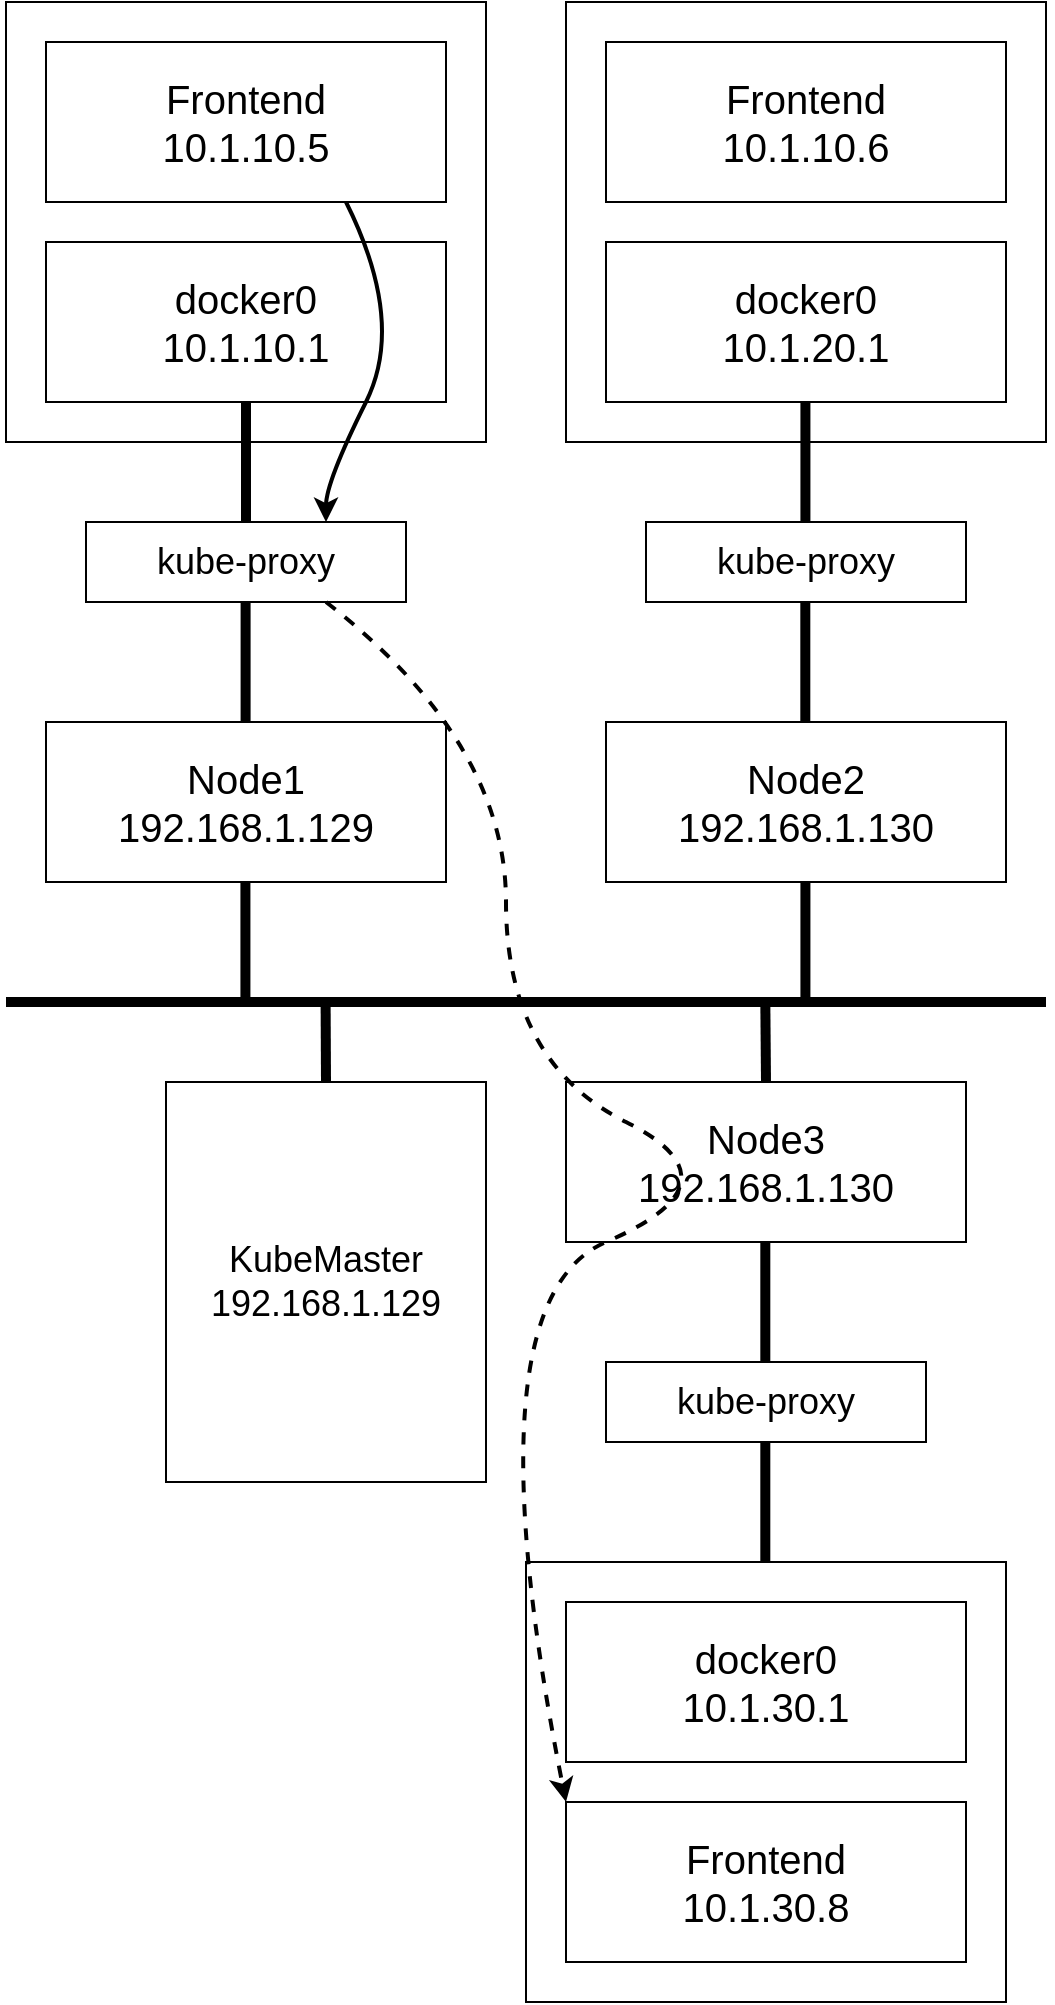 <mxfile version="21.6.1" type="device">
  <diagram name="第 1 页" id="eJQEy5eyRMoU6KBv7s-a">
    <mxGraphModel dx="2868" dy="1672" grid="1" gridSize="10" guides="1" tooltips="1" connect="1" arrows="1" fold="1" page="1" pageScale="1" pageWidth="1169" pageHeight="827" math="0" shadow="0">
      <root>
        <mxCell id="0" />
        <mxCell id="1" parent="0" />
        <mxCell id="-hrx5ehSX-6564y1x-xz-36" value="" style="group" vertex="1" connectable="0" parent="1">
          <mxGeometry x="220" y="60" width="520" height="1000" as="geometry" />
        </mxCell>
        <mxCell id="-hrx5ehSX-6564y1x-xz-8" value="" style="rounded=0;whiteSpace=wrap;html=1;fillColor=none;" vertex="1" parent="-hrx5ehSX-6564y1x-xz-36">
          <mxGeometry x="280" width="240" height="220" as="geometry" />
        </mxCell>
        <mxCell id="-hrx5ehSX-6564y1x-xz-7" value="" style="rounded=0;whiteSpace=wrap;html=1;fillColor=none;" vertex="1" parent="-hrx5ehSX-6564y1x-xz-36">
          <mxGeometry width="240" height="220" as="geometry" />
        </mxCell>
        <mxCell id="-hrx5ehSX-6564y1x-xz-1" value="Frontend&lt;br style=&quot;font-size: 20px;&quot;&gt;10.1.10.5" style="rounded=0;whiteSpace=wrap;html=1;fontSize=20;" vertex="1" parent="-hrx5ehSX-6564y1x-xz-36">
          <mxGeometry x="20" y="20" width="200" height="80" as="geometry" />
        </mxCell>
        <mxCell id="-hrx5ehSX-6564y1x-xz-2" value="Frontend&lt;br style=&quot;font-size: 20px;&quot;&gt;10.1.10.6" style="rounded=0;whiteSpace=wrap;html=1;fontSize=20;" vertex="1" parent="-hrx5ehSX-6564y1x-xz-36">
          <mxGeometry x="300" y="20" width="200" height="80" as="geometry" />
        </mxCell>
        <mxCell id="-hrx5ehSX-6564y1x-xz-3" value="docker0&lt;br style=&quot;font-size: 20px;&quot;&gt;10.1.10.1" style="rounded=0;whiteSpace=wrap;html=1;fontSize=20;" vertex="1" parent="-hrx5ehSX-6564y1x-xz-36">
          <mxGeometry x="20" y="120" width="200" height="80" as="geometry" />
        </mxCell>
        <mxCell id="-hrx5ehSX-6564y1x-xz-6" value="docker0&lt;br style=&quot;font-size: 20px;&quot;&gt;10.1.20.1" style="rounded=0;whiteSpace=wrap;html=1;fontSize=20;" vertex="1" parent="-hrx5ehSX-6564y1x-xz-36">
          <mxGeometry x="300" y="120" width="200" height="80" as="geometry" />
        </mxCell>
        <mxCell id="-hrx5ehSX-6564y1x-xz-9" value="kube-proxy" style="rounded=0;whiteSpace=wrap;html=1;fontSize=18;" vertex="1" parent="-hrx5ehSX-6564y1x-xz-36">
          <mxGeometry x="40" y="260" width="160" height="40" as="geometry" />
        </mxCell>
        <mxCell id="-hrx5ehSX-6564y1x-xz-10" value="kube-proxy" style="rounded=0;whiteSpace=wrap;html=1;fontSize=18;" vertex="1" parent="-hrx5ehSX-6564y1x-xz-36">
          <mxGeometry x="320" y="260" width="160" height="40" as="geometry" />
        </mxCell>
        <mxCell id="-hrx5ehSX-6564y1x-xz-12" value="" style="endArrow=none;html=1;rounded=0;exitX=0.5;exitY=0;exitDx=0;exitDy=0;entryX=0.5;entryY=1;entryDx=0;entryDy=0;strokeWidth=5;" edge="1" parent="-hrx5ehSX-6564y1x-xz-36" source="-hrx5ehSX-6564y1x-xz-9" target="-hrx5ehSX-6564y1x-xz-3">
          <mxGeometry width="50" height="50" relative="1" as="geometry">
            <mxPoint x="70" y="250" as="sourcePoint" />
            <mxPoint x="110" y="240" as="targetPoint" />
          </mxGeometry>
        </mxCell>
        <mxCell id="-hrx5ehSX-6564y1x-xz-13" value="" style="endArrow=none;html=1;rounded=0;exitX=0.5;exitY=0;exitDx=0;exitDy=0;entryX=0.5;entryY=1;entryDx=0;entryDy=0;strokeWidth=5;" edge="1" parent="-hrx5ehSX-6564y1x-xz-36">
          <mxGeometry width="50" height="50" relative="1" as="geometry">
            <mxPoint x="399.71" y="260" as="sourcePoint" />
            <mxPoint x="399.71" y="200" as="targetPoint" />
          </mxGeometry>
        </mxCell>
        <mxCell id="-hrx5ehSX-6564y1x-xz-14" value="Node1&lt;br&gt;192.168.1.129" style="rounded=0;whiteSpace=wrap;html=1;fontSize=20;" vertex="1" parent="-hrx5ehSX-6564y1x-xz-36">
          <mxGeometry x="20" y="360" width="200" height="80" as="geometry" />
        </mxCell>
        <mxCell id="-hrx5ehSX-6564y1x-xz-15" value="" style="endArrow=none;html=1;rounded=0;exitX=0.5;exitY=0;exitDx=0;exitDy=0;entryX=0.5;entryY=1;entryDx=0;entryDy=0;strokeWidth=5;" edge="1" parent="-hrx5ehSX-6564y1x-xz-36">
          <mxGeometry width="50" height="50" relative="1" as="geometry">
            <mxPoint x="119.8" y="360" as="sourcePoint" />
            <mxPoint x="119.8" y="300" as="targetPoint" />
          </mxGeometry>
        </mxCell>
        <mxCell id="-hrx5ehSX-6564y1x-xz-16" value="Node2&lt;br&gt;192.168.1.130" style="rounded=0;whiteSpace=wrap;html=1;fontSize=20;" vertex="1" parent="-hrx5ehSX-6564y1x-xz-36">
          <mxGeometry x="300" y="360" width="200" height="80" as="geometry" />
        </mxCell>
        <mxCell id="-hrx5ehSX-6564y1x-xz-17" value="" style="endArrow=none;html=1;rounded=0;exitX=0.5;exitY=0;exitDx=0;exitDy=0;entryX=0.5;entryY=1;entryDx=0;entryDy=0;strokeWidth=5;" edge="1" parent="-hrx5ehSX-6564y1x-xz-36">
          <mxGeometry width="50" height="50" relative="1" as="geometry">
            <mxPoint x="399.66" y="360" as="sourcePoint" />
            <mxPoint x="399.66" y="300" as="targetPoint" />
          </mxGeometry>
        </mxCell>
        <mxCell id="-hrx5ehSX-6564y1x-xz-18" value="" style="endArrow=none;html=1;rounded=0;strokeWidth=5;" edge="1" parent="-hrx5ehSX-6564y1x-xz-36">
          <mxGeometry width="50" height="50" relative="1" as="geometry">
            <mxPoint x="520" y="500" as="sourcePoint" />
            <mxPoint y="500" as="targetPoint" />
          </mxGeometry>
        </mxCell>
        <mxCell id="-hrx5ehSX-6564y1x-xz-19" value="" style="endArrow=none;html=1;rounded=0;exitX=0.5;exitY=0;exitDx=0;exitDy=0;entryX=0.5;entryY=1;entryDx=0;entryDy=0;strokeWidth=5;" edge="1" parent="-hrx5ehSX-6564y1x-xz-36">
          <mxGeometry width="50" height="50" relative="1" as="geometry">
            <mxPoint x="119.71" y="500" as="sourcePoint" />
            <mxPoint x="119.71" y="440" as="targetPoint" />
          </mxGeometry>
        </mxCell>
        <mxCell id="-hrx5ehSX-6564y1x-xz-20" value="" style="endArrow=none;html=1;rounded=0;exitX=0.5;exitY=0;exitDx=0;exitDy=0;entryX=0.5;entryY=1;entryDx=0;entryDy=0;strokeWidth=5;" edge="1" parent="-hrx5ehSX-6564y1x-xz-36">
          <mxGeometry width="50" height="50" relative="1" as="geometry">
            <mxPoint x="399.71" y="500" as="sourcePoint" />
            <mxPoint x="399.71" y="440" as="targetPoint" />
          </mxGeometry>
        </mxCell>
        <mxCell id="-hrx5ehSX-6564y1x-xz-21" value="KubeMaster&lt;br style=&quot;font-size: 18px;&quot;&gt;192.168.1.129" style="rounded=0;whiteSpace=wrap;html=1;fontSize=18;" vertex="1" parent="-hrx5ehSX-6564y1x-xz-36">
          <mxGeometry x="80" y="540" width="160" height="200" as="geometry" />
        </mxCell>
        <mxCell id="-hrx5ehSX-6564y1x-xz-22" value="" style="endArrow=none;html=1;rounded=0;entryX=0.5;entryY=1;entryDx=0;entryDy=0;strokeWidth=5;" edge="1" parent="-hrx5ehSX-6564y1x-xz-36">
          <mxGeometry width="50" height="50" relative="1" as="geometry">
            <mxPoint x="160" y="540" as="sourcePoint" />
            <mxPoint x="159.8" y="500" as="targetPoint" />
          </mxGeometry>
        </mxCell>
        <mxCell id="-hrx5ehSX-6564y1x-xz-23" value="Node3&lt;br&gt;192.168.1.130" style="rounded=0;whiteSpace=wrap;html=1;fontSize=20;" vertex="1" parent="-hrx5ehSX-6564y1x-xz-36">
          <mxGeometry x="280" y="540" width="200" height="80" as="geometry" />
        </mxCell>
        <mxCell id="-hrx5ehSX-6564y1x-xz-24" value="kube-proxy" style="rounded=0;whiteSpace=wrap;html=1;fontSize=18;" vertex="1" parent="-hrx5ehSX-6564y1x-xz-36">
          <mxGeometry x="300" y="680" width="160" height="40" as="geometry" />
        </mxCell>
        <mxCell id="-hrx5ehSX-6564y1x-xz-25" value="" style="rounded=0;whiteSpace=wrap;html=1;fillColor=none;" vertex="1" parent="-hrx5ehSX-6564y1x-xz-36">
          <mxGeometry x="260" y="780" width="240" height="220" as="geometry" />
        </mxCell>
        <mxCell id="-hrx5ehSX-6564y1x-xz-26" value="Frontend&lt;br style=&quot;font-size: 20px;&quot;&gt;10.1.30.8" style="rounded=0;whiteSpace=wrap;html=1;fontSize=20;" vertex="1" parent="-hrx5ehSX-6564y1x-xz-36">
          <mxGeometry x="280" y="900" width="200" height="80" as="geometry" />
        </mxCell>
        <mxCell id="-hrx5ehSX-6564y1x-xz-27" value="docker0&lt;br style=&quot;font-size: 20px;&quot;&gt;10.1.30.1" style="rounded=0;whiteSpace=wrap;html=1;fontSize=20;" vertex="1" parent="-hrx5ehSX-6564y1x-xz-36">
          <mxGeometry x="280" y="800" width="200" height="80" as="geometry" />
        </mxCell>
        <mxCell id="-hrx5ehSX-6564y1x-xz-28" value="" style="endArrow=none;html=1;rounded=0;exitX=0.5;exitY=0;exitDx=0;exitDy=0;entryX=0.5;entryY=1;entryDx=0;entryDy=0;strokeWidth=5;" edge="1" parent="-hrx5ehSX-6564y1x-xz-36">
          <mxGeometry width="50" height="50" relative="1" as="geometry">
            <mxPoint x="379.66" y="680" as="sourcePoint" />
            <mxPoint x="379.66" y="620" as="targetPoint" />
          </mxGeometry>
        </mxCell>
        <mxCell id="-hrx5ehSX-6564y1x-xz-29" value="" style="endArrow=none;html=1;rounded=0;exitX=0.5;exitY=0;exitDx=0;exitDy=0;entryX=0.5;entryY=1;entryDx=0;entryDy=0;strokeWidth=5;" edge="1" parent="-hrx5ehSX-6564y1x-xz-36">
          <mxGeometry width="50" height="50" relative="1" as="geometry">
            <mxPoint x="379.66" y="780" as="sourcePoint" />
            <mxPoint x="379.66" y="720" as="targetPoint" />
          </mxGeometry>
        </mxCell>
        <mxCell id="-hrx5ehSX-6564y1x-xz-31" value="" style="endArrow=none;html=1;rounded=0;entryX=0.5;entryY=1;entryDx=0;entryDy=0;strokeWidth=5;" edge="1" parent="-hrx5ehSX-6564y1x-xz-36">
          <mxGeometry width="50" height="50" relative="1" as="geometry">
            <mxPoint x="380" y="540" as="sourcePoint" />
            <mxPoint x="379.66" y="500" as="targetPoint" />
          </mxGeometry>
        </mxCell>
        <mxCell id="-hrx5ehSX-6564y1x-xz-33" value="" style="curved=1;endArrow=classic;html=1;rounded=0;entryX=0.75;entryY=0;entryDx=0;entryDy=0;exitX=0.75;exitY=1;exitDx=0;exitDy=0;strokeWidth=2;" edge="1" parent="-hrx5ehSX-6564y1x-xz-36" source="-hrx5ehSX-6564y1x-xz-1" target="-hrx5ehSX-6564y1x-xz-9">
          <mxGeometry width="50" height="50" relative="1" as="geometry">
            <mxPoint x="100" y="350" as="sourcePoint" />
            <mxPoint x="170" y="230" as="targetPoint" />
            <Array as="points">
              <mxPoint x="200" y="160" />
              <mxPoint x="160" y="240" />
            </Array>
          </mxGeometry>
        </mxCell>
        <mxCell id="-hrx5ehSX-6564y1x-xz-34" value="" style="curved=1;endArrow=classic;html=1;rounded=0;exitX=0.75;exitY=1;exitDx=0;exitDy=0;entryX=0;entryY=0;entryDx=0;entryDy=0;strokeWidth=2;dashed=1;" edge="1" parent="-hrx5ehSX-6564y1x-xz-36" source="-hrx5ehSX-6564y1x-xz-9" target="-hrx5ehSX-6564y1x-xz-26">
          <mxGeometry width="50" height="50" relative="1" as="geometry">
            <mxPoint x="250" y="490" as="sourcePoint" />
            <mxPoint x="280" y="650" as="targetPoint" />
            <Array as="points">
              <mxPoint x="250" y="370" />
              <mxPoint x="250" y="530" />
              <mxPoint x="370" y="590" />
              <mxPoint x="230" y="650" />
            </Array>
          </mxGeometry>
        </mxCell>
      </root>
    </mxGraphModel>
  </diagram>
</mxfile>
